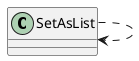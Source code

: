 @startuml
' Diagrama simplificado mostrando solo la clase y sus relaciones

' Definición de la clase sin sus miembros internos
class SetAsList

' Relación de Dependencia: La clase usa otra instancia de sí misma
SetAsList ..> SetAsList

@enduml